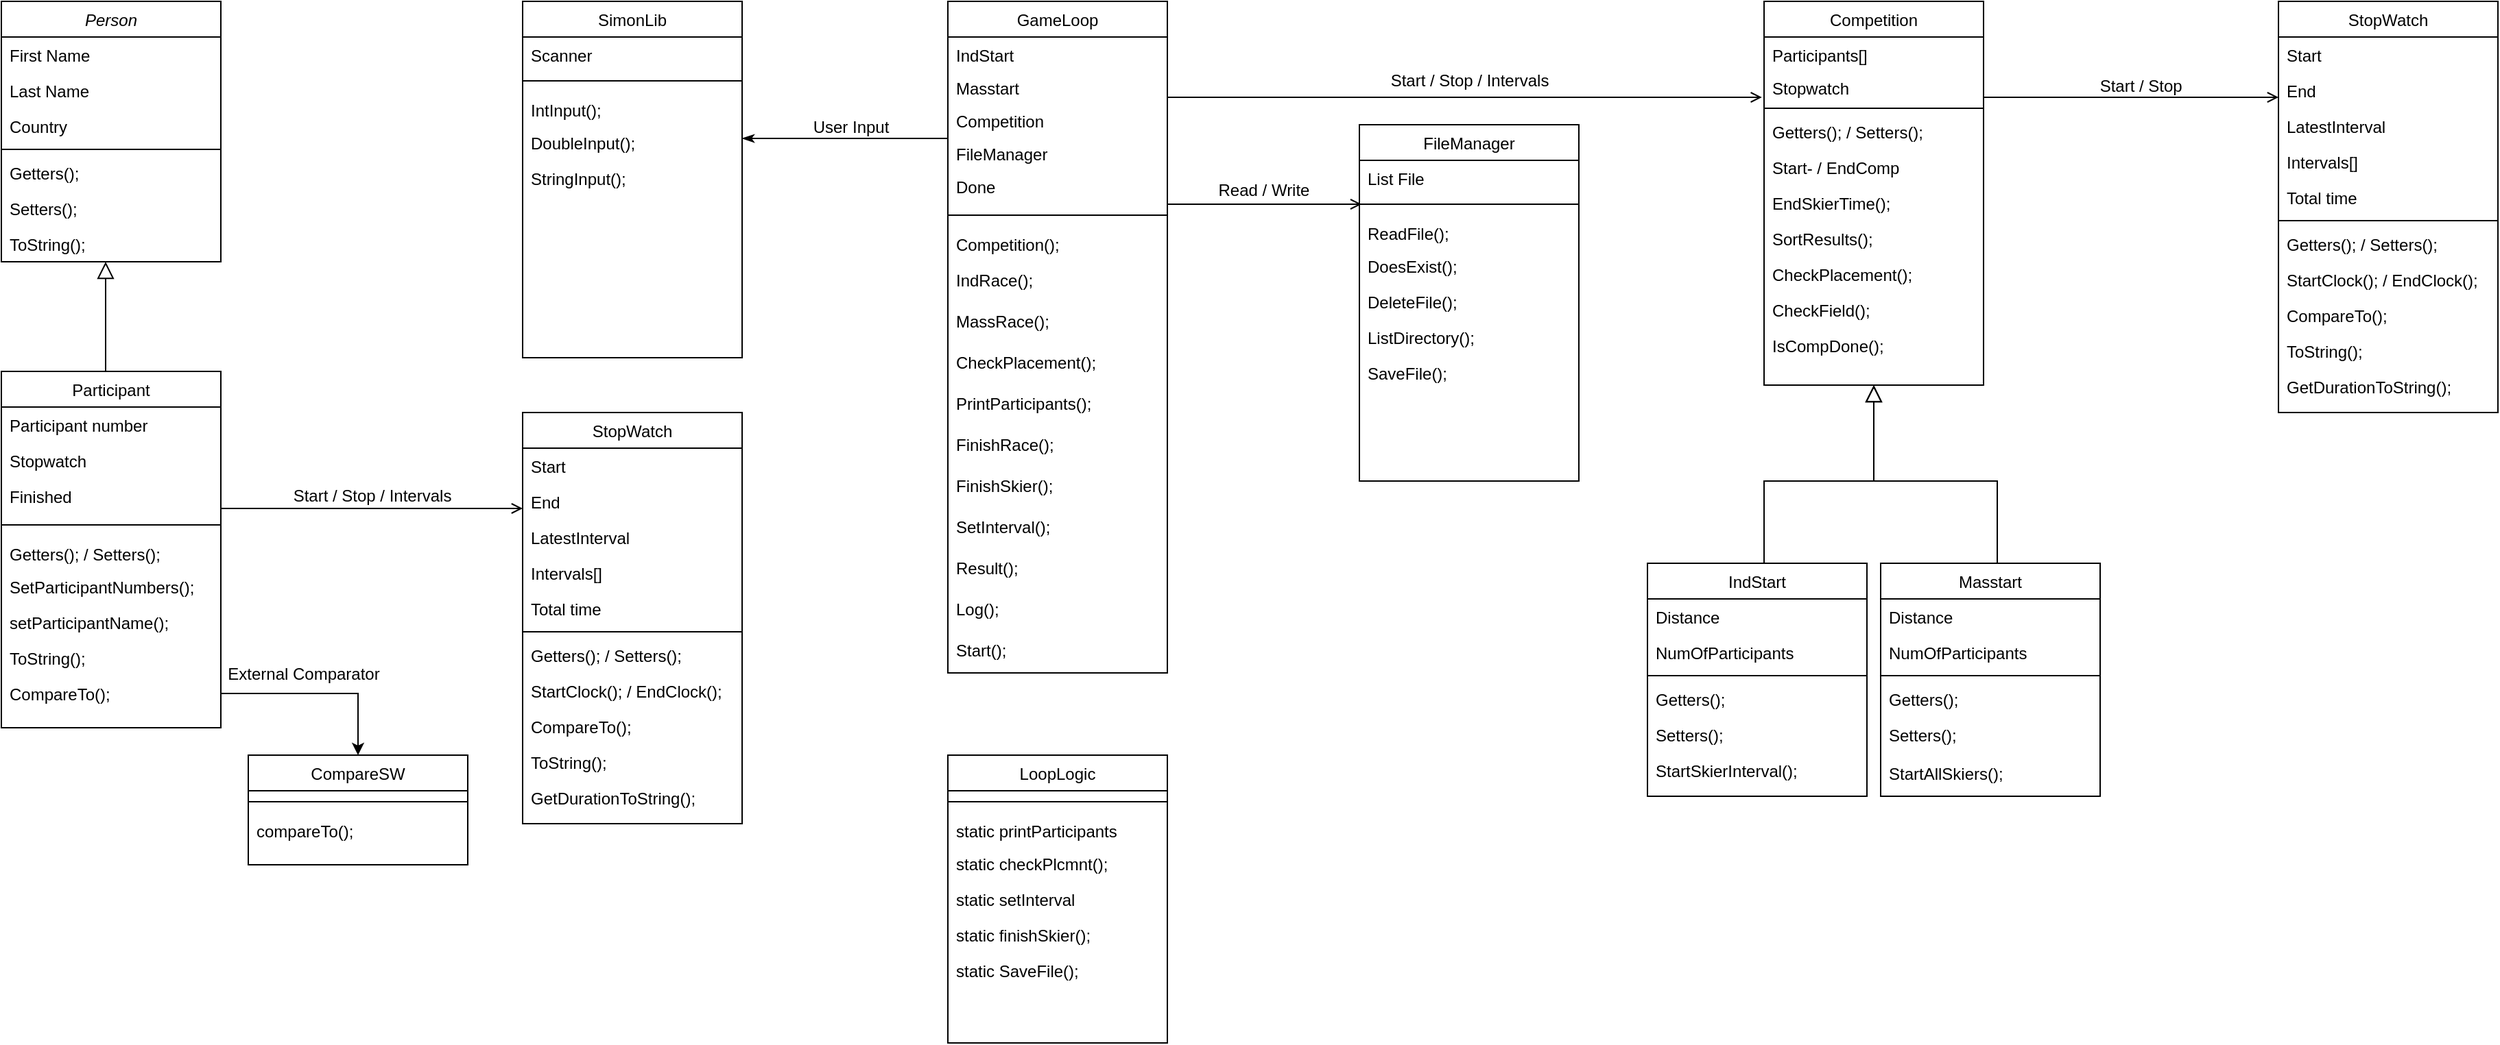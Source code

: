 <mxfile version="16.0.2" type="device"><diagram id="C5RBs43oDa-KdzZeNtuy" name="Page-1"><mxGraphModel dx="2909" dy="2664" grid="1" gridSize="10" guides="1" tooltips="1" connect="1" arrows="1" fold="1" page="1" pageScale="1" pageWidth="827" pageHeight="1169" math="0" shadow="0"><root><mxCell id="WIyWlLk6GJQsqaUBKTNV-0"/><mxCell id="WIyWlLk6GJQsqaUBKTNV-1" parent="WIyWlLk6GJQsqaUBKTNV-0"/><mxCell id="zkfFHV4jXpPFQw0GAbJ--0" value="Person" style="swimlane;fontStyle=2;align=center;verticalAlign=top;childLayout=stackLayout;horizontal=1;startSize=26;horizontalStack=0;resizeParent=1;resizeLast=0;collapsible=1;marginBottom=0;rounded=0;shadow=0;strokeWidth=1;" parent="WIyWlLk6GJQsqaUBKTNV-1" vertex="1"><mxGeometry x="-280" y="-230" width="160" height="190" as="geometry"><mxRectangle x="230" y="140" width="160" height="26" as="alternateBounds"/></mxGeometry></mxCell><mxCell id="zkfFHV4jXpPFQw0GAbJ--1" value="First Name" style="text;align=left;verticalAlign=top;spacingLeft=4;spacingRight=4;overflow=hidden;rotatable=0;points=[[0,0.5],[1,0.5]];portConstraint=eastwest;" parent="zkfFHV4jXpPFQw0GAbJ--0" vertex="1"><mxGeometry y="26" width="160" height="26" as="geometry"/></mxCell><mxCell id="zkfFHV4jXpPFQw0GAbJ--2" value="Last Name" style="text;align=left;verticalAlign=top;spacingLeft=4;spacingRight=4;overflow=hidden;rotatable=0;points=[[0,0.5],[1,0.5]];portConstraint=eastwest;rounded=0;shadow=0;html=0;" parent="zkfFHV4jXpPFQw0GAbJ--0" vertex="1"><mxGeometry y="52" width="160" height="26" as="geometry"/></mxCell><mxCell id="zkfFHV4jXpPFQw0GAbJ--3" value="Country" style="text;align=left;verticalAlign=top;spacingLeft=4;spacingRight=4;overflow=hidden;rotatable=0;points=[[0,0.5],[1,0.5]];portConstraint=eastwest;rounded=0;shadow=0;html=0;" parent="zkfFHV4jXpPFQw0GAbJ--0" vertex="1"><mxGeometry y="78" width="160" height="26" as="geometry"/></mxCell><mxCell id="zkfFHV4jXpPFQw0GAbJ--4" value="" style="line;html=1;strokeWidth=1;align=left;verticalAlign=middle;spacingTop=-1;spacingLeft=3;spacingRight=3;rotatable=0;labelPosition=right;points=[];portConstraint=eastwest;" parent="zkfFHV4jXpPFQw0GAbJ--0" vertex="1"><mxGeometry y="104" width="160" height="8" as="geometry"/></mxCell><mxCell id="zkfFHV4jXpPFQw0GAbJ--5" value="Getters();" style="text;align=left;verticalAlign=top;spacingLeft=4;spacingRight=4;overflow=hidden;rotatable=0;points=[[0,0.5],[1,0.5]];portConstraint=eastwest;" parent="zkfFHV4jXpPFQw0GAbJ--0" vertex="1"><mxGeometry y="112" width="160" height="26" as="geometry"/></mxCell><mxCell id="pT2S8sOf2uSFgNFYnlpB-48" value="Setters();" style="text;align=left;verticalAlign=top;spacingLeft=4;spacingRight=4;overflow=hidden;rotatable=0;points=[[0,0.5],[1,0.5]];portConstraint=eastwest;" parent="zkfFHV4jXpPFQw0GAbJ--0" vertex="1"><mxGeometry y="138" width="160" height="26" as="geometry"/></mxCell><mxCell id="pT2S8sOf2uSFgNFYnlpB-49" value="ToString();" style="text;align=left;verticalAlign=top;spacingLeft=4;spacingRight=4;overflow=hidden;rotatable=0;points=[[0,0.5],[1,0.5]];portConstraint=eastwest;" parent="zkfFHV4jXpPFQw0GAbJ--0" vertex="1"><mxGeometry y="164" width="160" height="26" as="geometry"/></mxCell><mxCell id="pT2S8sOf2uSFgNFYnlpB-30" style="edgeStyle=orthogonalEdgeStyle;rounded=0;orthogonalLoop=1;jettySize=auto;html=1;startSize=6;endArrow=block;endFill=0;endSize=10;" parent="WIyWlLk6GJQsqaUBKTNV-1" source="zkfFHV4jXpPFQw0GAbJ--6" edge="1"><mxGeometry relative="1" as="geometry"><mxPoint x="-204" y="-40" as="targetPoint"/><Array as="points"><mxPoint x="-204" y="20"/><mxPoint x="-204" y="20"/></Array></mxGeometry></mxCell><mxCell id="zkfFHV4jXpPFQw0GAbJ--6" value="Participant&#10;" style="swimlane;fontStyle=0;align=center;verticalAlign=top;childLayout=stackLayout;horizontal=1;startSize=26;horizontalStack=0;resizeParent=1;resizeLast=0;collapsible=1;marginBottom=0;rounded=0;shadow=0;strokeWidth=1;" parent="WIyWlLk6GJQsqaUBKTNV-1" vertex="1"><mxGeometry x="-280" y="40" width="160" height="260" as="geometry"><mxRectangle x="130" y="380" width="160" height="26" as="alternateBounds"/></mxGeometry></mxCell><mxCell id="zkfFHV4jXpPFQw0GAbJ--7" value="Participant number" style="text;align=left;verticalAlign=top;spacingLeft=4;spacingRight=4;overflow=hidden;rotatable=0;points=[[0,0.5],[1,0.5]];portConstraint=eastwest;" parent="zkfFHV4jXpPFQw0GAbJ--6" vertex="1"><mxGeometry y="26" width="160" height="26" as="geometry"/></mxCell><mxCell id="zkfFHV4jXpPFQw0GAbJ--8" value="Stopwatch" style="text;align=left;verticalAlign=top;spacingLeft=4;spacingRight=4;overflow=hidden;rotatable=0;points=[[0,0.5],[1,0.5]];portConstraint=eastwest;rounded=0;shadow=0;html=0;" parent="zkfFHV4jXpPFQw0GAbJ--6" vertex="1"><mxGeometry y="52" width="160" height="26" as="geometry"/></mxCell><mxCell id="pT2S8sOf2uSFgNFYnlpB-53" value="Finished" style="text;align=left;verticalAlign=top;spacingLeft=4;spacingRight=4;overflow=hidden;rotatable=0;points=[[0,0.5],[1,0.5]];portConstraint=eastwest;rounded=0;shadow=0;html=0;" parent="zkfFHV4jXpPFQw0GAbJ--6" vertex="1"><mxGeometry y="78" width="160" height="26" as="geometry"/></mxCell><mxCell id="zkfFHV4jXpPFQw0GAbJ--9" value="" style="line;html=1;strokeWidth=1;align=left;verticalAlign=middle;spacingTop=-1;spacingLeft=3;spacingRight=3;rotatable=0;labelPosition=right;points=[];portConstraint=eastwest;" parent="zkfFHV4jXpPFQw0GAbJ--6" vertex="1"><mxGeometry y="104" width="160" height="16" as="geometry"/></mxCell><mxCell id="zkfFHV4jXpPFQw0GAbJ--10" value="Getters(); / Setters();" style="text;align=left;verticalAlign=top;spacingLeft=4;spacingRight=4;overflow=hidden;rotatable=0;points=[[0,0.5],[1,0.5]];portConstraint=eastwest;fontStyle=0" parent="zkfFHV4jXpPFQw0GAbJ--6" vertex="1"><mxGeometry y="120" width="160" height="24" as="geometry"/></mxCell><mxCell id="pT2S8sOf2uSFgNFYnlpB-54" value="SetParticipantNumbers();" style="text;align=left;verticalAlign=top;spacingLeft=4;spacingRight=4;overflow=hidden;rotatable=0;points=[[0,0.5],[1,0.5]];portConstraint=eastwest;" parent="zkfFHV4jXpPFQw0GAbJ--6" vertex="1"><mxGeometry y="144" width="160" height="26" as="geometry"/></mxCell><mxCell id="pT2S8sOf2uSFgNFYnlpB-55" value="setParticipantName();" style="text;align=left;verticalAlign=top;spacingLeft=4;spacingRight=4;overflow=hidden;rotatable=0;points=[[0,0.5],[1,0.5]];portConstraint=eastwest;" parent="zkfFHV4jXpPFQw0GAbJ--6" vertex="1"><mxGeometry y="170" width="160" height="26" as="geometry"/></mxCell><mxCell id="pT2S8sOf2uSFgNFYnlpB-56" value="ToString();" style="text;align=left;verticalAlign=top;spacingLeft=4;spacingRight=4;overflow=hidden;rotatable=0;points=[[0,0.5],[1,0.5]];portConstraint=eastwest;" parent="zkfFHV4jXpPFQw0GAbJ--6" vertex="1"><mxGeometry y="196" width="160" height="26" as="geometry"/></mxCell><mxCell id="pT2S8sOf2uSFgNFYnlpB-58" value="CompareTo();" style="text;align=left;verticalAlign=top;spacingLeft=4;spacingRight=4;overflow=hidden;rotatable=0;points=[[0,0.5],[1,0.5]];portConstraint=eastwest;" parent="zkfFHV4jXpPFQw0GAbJ--6" vertex="1"><mxGeometry y="222" width="160" height="26" as="geometry"/></mxCell><mxCell id="zkfFHV4jXpPFQw0GAbJ--13" value="Competition" style="swimlane;fontStyle=0;align=center;verticalAlign=top;childLayout=stackLayout;horizontal=1;startSize=26;horizontalStack=0;resizeParent=1;resizeLast=0;collapsible=1;marginBottom=0;rounded=0;shadow=0;strokeWidth=1;" parent="WIyWlLk6GJQsqaUBKTNV-1" vertex="1"><mxGeometry x="1005" y="-230" width="160" height="280" as="geometry"><mxRectangle x="320" y="560" width="170" height="26" as="alternateBounds"/></mxGeometry></mxCell><mxCell id="zkfFHV4jXpPFQw0GAbJ--14" value="Participants[]&#10;" style="text;align=left;verticalAlign=top;spacingLeft=4;spacingRight=4;overflow=hidden;rotatable=0;points=[[0,0.5],[1,0.5]];portConstraint=eastwest;" parent="zkfFHV4jXpPFQw0GAbJ--13" vertex="1"><mxGeometry y="26" width="160" height="24" as="geometry"/></mxCell><mxCell id="pT2S8sOf2uSFgNFYnlpB-76" value="Stopwatch" style="text;align=left;verticalAlign=top;spacingLeft=4;spacingRight=4;overflow=hidden;rotatable=0;points=[[0,0.5],[1,0.5]];portConstraint=eastwest;" parent="zkfFHV4jXpPFQw0GAbJ--13" vertex="1"><mxGeometry y="50" width="160" height="24" as="geometry"/></mxCell><mxCell id="zkfFHV4jXpPFQw0GAbJ--15" value="" style="line;html=1;strokeWidth=1;align=left;verticalAlign=middle;spacingTop=-1;spacingLeft=3;spacingRight=3;rotatable=0;labelPosition=right;points=[];portConstraint=eastwest;" parent="zkfFHV4jXpPFQw0GAbJ--13" vertex="1"><mxGeometry y="74" width="160" height="8" as="geometry"/></mxCell><mxCell id="pT2S8sOf2uSFgNFYnlpB-77" value="Getters(); / Setters();" style="text;align=left;verticalAlign=top;spacingLeft=4;spacingRight=4;overflow=hidden;rotatable=0;points=[[0,0.5],[1,0.5]];portConstraint=eastwest;fontStyle=0" parent="zkfFHV4jXpPFQw0GAbJ--13" vertex="1"><mxGeometry y="82" width="160" height="26" as="geometry"/></mxCell><mxCell id="pT2S8sOf2uSFgNFYnlpB-78" value="Start- / EndComp" style="text;align=left;verticalAlign=top;spacingLeft=4;spacingRight=4;overflow=hidden;rotatable=0;points=[[0,0.5],[1,0.5]];portConstraint=eastwest;fontStyle=0" parent="zkfFHV4jXpPFQw0GAbJ--13" vertex="1"><mxGeometry y="108" width="160" height="26" as="geometry"/></mxCell><mxCell id="pT2S8sOf2uSFgNFYnlpB-81" value="EndSkierTime();" style="text;align=left;verticalAlign=top;spacingLeft=4;spacingRight=4;overflow=hidden;rotatable=0;points=[[0,0.5],[1,0.5]];portConstraint=eastwest;fontStyle=0" parent="zkfFHV4jXpPFQw0GAbJ--13" vertex="1"><mxGeometry y="134" width="160" height="26" as="geometry"/></mxCell><mxCell id="pT2S8sOf2uSFgNFYnlpB-94" value="SortResults();" style="text;align=left;verticalAlign=top;spacingLeft=4;spacingRight=4;overflow=hidden;rotatable=0;points=[[0,0.5],[1,0.5]];portConstraint=eastwest;fontStyle=0" parent="zkfFHV4jXpPFQw0GAbJ--13" vertex="1"><mxGeometry y="160" width="160" height="26" as="geometry"/></mxCell><mxCell id="pT2S8sOf2uSFgNFYnlpB-95" value="CheckPlacement();" style="text;align=left;verticalAlign=top;spacingLeft=4;spacingRight=4;overflow=hidden;rotatable=0;points=[[0,0.5],[1,0.5]];portConstraint=eastwest;fontStyle=0" parent="zkfFHV4jXpPFQw0GAbJ--13" vertex="1"><mxGeometry y="186" width="160" height="26" as="geometry"/></mxCell><mxCell id="pT2S8sOf2uSFgNFYnlpB-96" value="CheckField();" style="text;align=left;verticalAlign=top;spacingLeft=4;spacingRight=4;overflow=hidden;rotatable=0;points=[[0,0.5],[1,0.5]];portConstraint=eastwest;fontStyle=0" parent="zkfFHV4jXpPFQw0GAbJ--13" vertex="1"><mxGeometry y="212" width="160" height="26" as="geometry"/></mxCell><mxCell id="pT2S8sOf2uSFgNFYnlpB-97" value="IsCompDone();" style="text;align=left;verticalAlign=top;spacingLeft=4;spacingRight=4;overflow=hidden;rotatable=0;points=[[0,0.5],[1,0.5]];portConstraint=eastwest;fontStyle=0" parent="zkfFHV4jXpPFQw0GAbJ--13" vertex="1"><mxGeometry y="238" width="160" height="26" as="geometry"/></mxCell><mxCell id="zkfFHV4jXpPFQw0GAbJ--26" value="" style="endArrow=open;shadow=0;strokeWidth=1;rounded=0;endFill=1;edgeStyle=elbowEdgeStyle;elbow=vertical;" parent="WIyWlLk6GJQsqaUBKTNV-1" target="pT2S8sOf2uSFgNFYnlpB-84" edge="1"><mxGeometry x="0.5" y="41" relative="1" as="geometry"><mxPoint x="-120" y="140" as="sourcePoint"/><mxPoint x="100" y="105" as="targetPoint"/><mxPoint x="-40" y="32" as="offset"/><Array as="points"><mxPoint x="-20" y="140"/><mxPoint x="-10" y="105"/><mxPoint x="-70" y="-50"/></Array></mxGeometry></mxCell><mxCell id="zkfFHV4jXpPFQw0GAbJ--29" value="Start / Stop / Intervals" style="text;html=1;resizable=0;points=[];;align=center;verticalAlign=middle;labelBackgroundColor=none;rounded=0;shadow=0;strokeWidth=1;fontSize=12;" parent="zkfFHV4jXpPFQw0GAbJ--26" vertex="1" connectable="0"><mxGeometry x="0.5" y="49" relative="1" as="geometry"><mxPoint x="-55.2" y="40" as="offset"/></mxGeometry></mxCell><mxCell id="pT2S8sOf2uSFgNFYnlpB-13" style="edgeStyle=orthogonalEdgeStyle;rounded=0;orthogonalLoop=1;jettySize=auto;html=1;entryX=0.5;entryY=1;entryDx=0;entryDy=0;endArrow=block;endFill=0;startSize=6;endSize=10;" parent="WIyWlLk6GJQsqaUBKTNV-1" source="pT2S8sOf2uSFgNFYnlpB-7" target="zkfFHV4jXpPFQw0GAbJ--13" edge="1"><mxGeometry relative="1" as="geometry"><mxPoint x="1605" y="-580" as="targetPoint"/><Array as="points"><mxPoint x="1005" y="120"/><mxPoint x="1085" y="120"/></Array></mxGeometry></mxCell><mxCell id="pT2S8sOf2uSFgNFYnlpB-7" value="IndStart" style="swimlane;fontStyle=0;align=center;verticalAlign=top;childLayout=stackLayout;horizontal=1;startSize=26;horizontalStack=0;resizeParent=1;resizeLast=0;collapsible=1;marginBottom=0;rounded=0;shadow=0;strokeWidth=1;" parent="WIyWlLk6GJQsqaUBKTNV-1" vertex="1"><mxGeometry x="920" y="180" width="160" height="170" as="geometry"><mxRectangle x="130" y="380" width="160" height="26" as="alternateBounds"/></mxGeometry></mxCell><mxCell id="pT2S8sOf2uSFgNFYnlpB-8" value="Distance" style="text;align=left;verticalAlign=top;spacingLeft=4;spacingRight=4;overflow=hidden;rotatable=0;points=[[0,0.5],[1,0.5]];portConstraint=eastwest;" parent="pT2S8sOf2uSFgNFYnlpB-7" vertex="1"><mxGeometry y="26" width="160" height="26" as="geometry"/></mxCell><mxCell id="pT2S8sOf2uSFgNFYnlpB-9" value="NumOfParticipants" style="text;align=left;verticalAlign=top;spacingLeft=4;spacingRight=4;overflow=hidden;rotatable=0;points=[[0,0.5],[1,0.5]];portConstraint=eastwest;rounded=0;shadow=0;html=0;" parent="pT2S8sOf2uSFgNFYnlpB-7" vertex="1"><mxGeometry y="52" width="160" height="26" as="geometry"/></mxCell><mxCell id="pT2S8sOf2uSFgNFYnlpB-10" value="" style="line;html=1;strokeWidth=1;align=left;verticalAlign=middle;spacingTop=-1;spacingLeft=3;spacingRight=3;rotatable=0;labelPosition=right;points=[];portConstraint=eastwest;" parent="pT2S8sOf2uSFgNFYnlpB-7" vertex="1"><mxGeometry y="78" width="160" height="8" as="geometry"/></mxCell><mxCell id="pT2S8sOf2uSFgNFYnlpB-11" value="Getters();" style="text;align=left;verticalAlign=top;spacingLeft=4;spacingRight=4;overflow=hidden;rotatable=0;points=[[0,0.5],[1,0.5]];portConstraint=eastwest;fontStyle=0" parent="pT2S8sOf2uSFgNFYnlpB-7" vertex="1"><mxGeometry y="86" width="160" height="26" as="geometry"/></mxCell><mxCell id="pT2S8sOf2uSFgNFYnlpB-12" value="Setters();" style="text;align=left;verticalAlign=top;spacingLeft=4;spacingRight=4;overflow=hidden;rotatable=0;points=[[0,0.5],[1,0.5]];portConstraint=eastwest;" parent="pT2S8sOf2uSFgNFYnlpB-7" vertex="1"><mxGeometry y="112" width="160" height="26" as="geometry"/></mxCell><mxCell id="pT2S8sOf2uSFgNFYnlpB-27" value="StartSkierInterval();" style="text;align=left;verticalAlign=top;spacingLeft=4;spacingRight=4;overflow=hidden;rotatable=0;points=[[0,0.5],[1,0.5]];portConstraint=eastwest;" parent="pT2S8sOf2uSFgNFYnlpB-7" vertex="1"><mxGeometry y="138" width="160" height="26" as="geometry"/></mxCell><mxCell id="pT2S8sOf2uSFgNFYnlpB-29" style="edgeStyle=orthogonalEdgeStyle;rounded=0;orthogonalLoop=1;jettySize=auto;html=1;startSize=6;endArrow=block;endFill=0;endSize=10;" parent="WIyWlLk6GJQsqaUBKTNV-1" source="pT2S8sOf2uSFgNFYnlpB-15" edge="1"><mxGeometry relative="1" as="geometry"><mxPoint x="1085" y="50" as="targetPoint"/><Array as="points"><mxPoint x="1175" y="120"/><mxPoint x="1085" y="120"/></Array></mxGeometry></mxCell><mxCell id="pT2S8sOf2uSFgNFYnlpB-15" value="Masstart" style="swimlane;fontStyle=0;align=center;verticalAlign=top;childLayout=stackLayout;horizontal=1;startSize=26;horizontalStack=0;resizeParent=1;resizeLast=0;collapsible=1;marginBottom=0;rounded=0;shadow=0;strokeWidth=1;" parent="WIyWlLk6GJQsqaUBKTNV-1" vertex="1"><mxGeometry x="1090" y="180" width="160" height="170" as="geometry"><mxRectangle x="130" y="380" width="160" height="26" as="alternateBounds"/></mxGeometry></mxCell><mxCell id="pT2S8sOf2uSFgNFYnlpB-16" value="Distance" style="text;align=left;verticalAlign=top;spacingLeft=4;spacingRight=4;overflow=hidden;rotatable=0;points=[[0,0.5],[1,0.5]];portConstraint=eastwest;" parent="pT2S8sOf2uSFgNFYnlpB-15" vertex="1"><mxGeometry y="26" width="160" height="26" as="geometry"/></mxCell><mxCell id="pT2S8sOf2uSFgNFYnlpB-17" value="NumOfParticipants" style="text;align=left;verticalAlign=top;spacingLeft=4;spacingRight=4;overflow=hidden;rotatable=0;points=[[0,0.5],[1,0.5]];portConstraint=eastwest;rounded=0;shadow=0;html=0;" parent="pT2S8sOf2uSFgNFYnlpB-15" vertex="1"><mxGeometry y="52" width="160" height="26" as="geometry"/></mxCell><mxCell id="pT2S8sOf2uSFgNFYnlpB-18" value="" style="line;html=1;strokeWidth=1;align=left;verticalAlign=middle;spacingTop=-1;spacingLeft=3;spacingRight=3;rotatable=0;labelPosition=right;points=[];portConstraint=eastwest;" parent="pT2S8sOf2uSFgNFYnlpB-15" vertex="1"><mxGeometry y="78" width="160" height="8" as="geometry"/></mxCell><mxCell id="pT2S8sOf2uSFgNFYnlpB-19" value="Getters();" style="text;align=left;verticalAlign=top;spacingLeft=4;spacingRight=4;overflow=hidden;rotatable=0;points=[[0,0.5],[1,0.5]];portConstraint=eastwest;fontStyle=0" parent="pT2S8sOf2uSFgNFYnlpB-15" vertex="1"><mxGeometry y="86" width="160" height="26" as="geometry"/></mxCell><mxCell id="pT2S8sOf2uSFgNFYnlpB-20" value="Setters();" style="text;align=left;verticalAlign=top;spacingLeft=4;spacingRight=4;overflow=hidden;rotatable=0;points=[[0,0.5],[1,0.5]];portConstraint=eastwest;" parent="pT2S8sOf2uSFgNFYnlpB-15" vertex="1"><mxGeometry y="112" width="160" height="28" as="geometry"/></mxCell><mxCell id="pT2S8sOf2uSFgNFYnlpB-26" value="StartAllSkiers();" style="text;align=left;verticalAlign=top;spacingLeft=4;spacingRight=4;overflow=hidden;rotatable=0;points=[[0,0.5],[1,0.5]];portConstraint=eastwest;" parent="pT2S8sOf2uSFgNFYnlpB-15" vertex="1"><mxGeometry y="140" width="160" height="26" as="geometry"/></mxCell><mxCell id="pT2S8sOf2uSFgNFYnlpB-44" value="" style="endArrow=open;shadow=0;strokeWidth=1;rounded=0;endFill=1;edgeStyle=elbowEdgeStyle;elbow=vertical;" parent="WIyWlLk6GJQsqaUBKTNV-1" source="pT2S8sOf2uSFgNFYnlpB-76" edge="1"><mxGeometry x="0.5" y="41" relative="1" as="geometry"><mxPoint x="1170" y="-160" as="sourcePoint"/><mxPoint x="1380" y="-160" as="targetPoint"/><mxPoint x="-40" y="32" as="offset"/><Array as="points"><mxPoint x="1245" y="-160"/></Array></mxGeometry></mxCell><mxCell id="pT2S8sOf2uSFgNFYnlpB-45" value="Start / Stop&amp;nbsp;" style="text;html=1;resizable=0;points=[];;align=center;verticalAlign=middle;labelBackgroundColor=none;rounded=0;shadow=0;strokeWidth=1;fontSize=12;" parent="pT2S8sOf2uSFgNFYnlpB-44" vertex="1" connectable="0"><mxGeometry x="0.5" y="49" relative="1" as="geometry"><mxPoint x="-46.14" y="41" as="offset"/></mxGeometry></mxCell><mxCell id="pT2S8sOf2uSFgNFYnlpB-63" value="StopWatch" style="swimlane;fontStyle=0;align=center;verticalAlign=top;childLayout=stackLayout;horizontal=1;startSize=26;horizontalStack=0;resizeParent=1;resizeLast=0;collapsible=1;marginBottom=0;rounded=0;shadow=0;strokeWidth=1;" parent="WIyWlLk6GJQsqaUBKTNV-1" vertex="1"><mxGeometry x="1380" y="-230" width="160" height="300" as="geometry"><mxRectangle x="550" y="140" width="160" height="26" as="alternateBounds"/></mxGeometry></mxCell><mxCell id="pT2S8sOf2uSFgNFYnlpB-64" value="Start" style="text;align=left;verticalAlign=top;spacingLeft=4;spacingRight=4;overflow=hidden;rotatable=0;points=[[0,0.5],[1,0.5]];portConstraint=eastwest;" parent="pT2S8sOf2uSFgNFYnlpB-63" vertex="1"><mxGeometry y="26" width="160" height="26" as="geometry"/></mxCell><mxCell id="pT2S8sOf2uSFgNFYnlpB-65" value="End" style="text;align=left;verticalAlign=top;spacingLeft=4;spacingRight=4;overflow=hidden;rotatable=0;points=[[0,0.5],[1,0.5]];portConstraint=eastwest;rounded=0;shadow=0;html=0;" parent="pT2S8sOf2uSFgNFYnlpB-63" vertex="1"><mxGeometry y="52" width="160" height="26" as="geometry"/></mxCell><mxCell id="pT2S8sOf2uSFgNFYnlpB-66" value="LatestInterval" style="text;align=left;verticalAlign=top;spacingLeft=4;spacingRight=4;overflow=hidden;rotatable=0;points=[[0,0.5],[1,0.5]];portConstraint=eastwest;rounded=0;shadow=0;html=0;" parent="pT2S8sOf2uSFgNFYnlpB-63" vertex="1"><mxGeometry y="78" width="160" height="26" as="geometry"/></mxCell><mxCell id="pT2S8sOf2uSFgNFYnlpB-67" value="Intervals[]" style="text;align=left;verticalAlign=top;spacingLeft=4;spacingRight=4;overflow=hidden;rotatable=0;points=[[0,0.5],[1,0.5]];portConstraint=eastwest;rounded=0;shadow=0;html=0;" parent="pT2S8sOf2uSFgNFYnlpB-63" vertex="1"><mxGeometry y="104" width="160" height="26" as="geometry"/></mxCell><mxCell id="pT2S8sOf2uSFgNFYnlpB-68" value="Total time" style="text;align=left;verticalAlign=top;spacingLeft=4;spacingRight=4;overflow=hidden;rotatable=0;points=[[0,0.5],[1,0.5]];portConstraint=eastwest;rounded=0;shadow=0;html=0;" parent="pT2S8sOf2uSFgNFYnlpB-63" vertex="1"><mxGeometry y="130" width="160" height="26" as="geometry"/></mxCell><mxCell id="pT2S8sOf2uSFgNFYnlpB-69" value="" style="line;html=1;strokeWidth=1;align=left;verticalAlign=middle;spacingTop=-1;spacingLeft=3;spacingRight=3;rotatable=0;labelPosition=right;points=[];portConstraint=eastwest;" parent="pT2S8sOf2uSFgNFYnlpB-63" vertex="1"><mxGeometry y="156" width="160" height="8" as="geometry"/></mxCell><mxCell id="pT2S8sOf2uSFgNFYnlpB-70" value="Getters(); / Setters();" style="text;align=left;verticalAlign=top;spacingLeft=4;spacingRight=4;overflow=hidden;rotatable=0;points=[[0,0.5],[1,0.5]];portConstraint=eastwest;" parent="pT2S8sOf2uSFgNFYnlpB-63" vertex="1"><mxGeometry y="164" width="160" height="26" as="geometry"/></mxCell><mxCell id="pT2S8sOf2uSFgNFYnlpB-72" value="StartClock(); / EndClock();" style="text;align=left;verticalAlign=top;spacingLeft=4;spacingRight=4;overflow=hidden;rotatable=0;points=[[0,0.5],[1,0.5]];portConstraint=eastwest;" parent="pT2S8sOf2uSFgNFYnlpB-63" vertex="1"><mxGeometry y="190" width="160" height="26" as="geometry"/></mxCell><mxCell id="pT2S8sOf2uSFgNFYnlpB-73" value="CompareTo();" style="text;align=left;verticalAlign=top;spacingLeft=4;spacingRight=4;overflow=hidden;rotatable=0;points=[[0,0.5],[1,0.5]];portConstraint=eastwest;" parent="pT2S8sOf2uSFgNFYnlpB-63" vertex="1"><mxGeometry y="216" width="160" height="26" as="geometry"/></mxCell><mxCell id="pT2S8sOf2uSFgNFYnlpB-74" value="ToString();" style="text;align=left;verticalAlign=top;spacingLeft=4;spacingRight=4;overflow=hidden;rotatable=0;points=[[0,0.5],[1,0.5]];portConstraint=eastwest;" parent="pT2S8sOf2uSFgNFYnlpB-63" vertex="1"><mxGeometry y="242" width="160" height="26" as="geometry"/></mxCell><mxCell id="pT2S8sOf2uSFgNFYnlpB-75" value="GetDurationToString();" style="text;align=left;verticalAlign=top;spacingLeft=4;spacingRight=4;overflow=hidden;rotatable=0;points=[[0,0.5],[1,0.5]];portConstraint=eastwest;" parent="pT2S8sOf2uSFgNFYnlpB-63" vertex="1"><mxGeometry y="268" width="160" height="26" as="geometry"/></mxCell><mxCell id="pT2S8sOf2uSFgNFYnlpB-82" value="StopWatch" style="swimlane;fontStyle=0;align=center;verticalAlign=top;childLayout=stackLayout;horizontal=1;startSize=26;horizontalStack=0;resizeParent=1;resizeLast=0;collapsible=1;marginBottom=0;rounded=0;shadow=0;strokeWidth=1;" parent="WIyWlLk6GJQsqaUBKTNV-1" vertex="1"><mxGeometry x="100" y="70" width="160" height="300" as="geometry"><mxRectangle x="550" y="140" width="160" height="26" as="alternateBounds"/></mxGeometry></mxCell><mxCell id="pT2S8sOf2uSFgNFYnlpB-83" value="Start" style="text;align=left;verticalAlign=top;spacingLeft=4;spacingRight=4;overflow=hidden;rotatable=0;points=[[0,0.5],[1,0.5]];portConstraint=eastwest;" parent="pT2S8sOf2uSFgNFYnlpB-82" vertex="1"><mxGeometry y="26" width="160" height="26" as="geometry"/></mxCell><mxCell id="pT2S8sOf2uSFgNFYnlpB-84" value="End" style="text;align=left;verticalAlign=top;spacingLeft=4;spacingRight=4;overflow=hidden;rotatable=0;points=[[0,0.5],[1,0.5]];portConstraint=eastwest;rounded=0;shadow=0;html=0;" parent="pT2S8sOf2uSFgNFYnlpB-82" vertex="1"><mxGeometry y="52" width="160" height="26" as="geometry"/></mxCell><mxCell id="pT2S8sOf2uSFgNFYnlpB-85" value="LatestInterval" style="text;align=left;verticalAlign=top;spacingLeft=4;spacingRight=4;overflow=hidden;rotatable=0;points=[[0,0.5],[1,0.5]];portConstraint=eastwest;rounded=0;shadow=0;html=0;" parent="pT2S8sOf2uSFgNFYnlpB-82" vertex="1"><mxGeometry y="78" width="160" height="26" as="geometry"/></mxCell><mxCell id="pT2S8sOf2uSFgNFYnlpB-86" value="Intervals[]" style="text;align=left;verticalAlign=top;spacingLeft=4;spacingRight=4;overflow=hidden;rotatable=0;points=[[0,0.5],[1,0.5]];portConstraint=eastwest;rounded=0;shadow=0;html=0;" parent="pT2S8sOf2uSFgNFYnlpB-82" vertex="1"><mxGeometry y="104" width="160" height="26" as="geometry"/></mxCell><mxCell id="pT2S8sOf2uSFgNFYnlpB-87" value="Total time" style="text;align=left;verticalAlign=top;spacingLeft=4;spacingRight=4;overflow=hidden;rotatable=0;points=[[0,0.5],[1,0.5]];portConstraint=eastwest;rounded=0;shadow=0;html=0;" parent="pT2S8sOf2uSFgNFYnlpB-82" vertex="1"><mxGeometry y="130" width="160" height="26" as="geometry"/></mxCell><mxCell id="pT2S8sOf2uSFgNFYnlpB-88" value="" style="line;html=1;strokeWidth=1;align=left;verticalAlign=middle;spacingTop=-1;spacingLeft=3;spacingRight=3;rotatable=0;labelPosition=right;points=[];portConstraint=eastwest;" parent="pT2S8sOf2uSFgNFYnlpB-82" vertex="1"><mxGeometry y="156" width="160" height="8" as="geometry"/></mxCell><mxCell id="pT2S8sOf2uSFgNFYnlpB-89" value="Getters(); / Setters();" style="text;align=left;verticalAlign=top;spacingLeft=4;spacingRight=4;overflow=hidden;rotatable=0;points=[[0,0.5],[1,0.5]];portConstraint=eastwest;" parent="pT2S8sOf2uSFgNFYnlpB-82" vertex="1"><mxGeometry y="164" width="160" height="26" as="geometry"/></mxCell><mxCell id="pT2S8sOf2uSFgNFYnlpB-90" value="StartClock(); / EndClock();" style="text;align=left;verticalAlign=top;spacingLeft=4;spacingRight=4;overflow=hidden;rotatable=0;points=[[0,0.5],[1,0.5]];portConstraint=eastwest;" parent="pT2S8sOf2uSFgNFYnlpB-82" vertex="1"><mxGeometry y="190" width="160" height="26" as="geometry"/></mxCell><mxCell id="pT2S8sOf2uSFgNFYnlpB-91" value="CompareTo();" style="text;align=left;verticalAlign=top;spacingLeft=4;spacingRight=4;overflow=hidden;rotatable=0;points=[[0,0.5],[1,0.5]];portConstraint=eastwest;" parent="pT2S8sOf2uSFgNFYnlpB-82" vertex="1"><mxGeometry y="216" width="160" height="26" as="geometry"/></mxCell><mxCell id="pT2S8sOf2uSFgNFYnlpB-92" value="ToString();" style="text;align=left;verticalAlign=top;spacingLeft=4;spacingRight=4;overflow=hidden;rotatable=0;points=[[0,0.5],[1,0.5]];portConstraint=eastwest;" parent="pT2S8sOf2uSFgNFYnlpB-82" vertex="1"><mxGeometry y="242" width="160" height="26" as="geometry"/></mxCell><mxCell id="pT2S8sOf2uSFgNFYnlpB-93" value="GetDurationToString();" style="text;align=left;verticalAlign=top;spacingLeft=4;spacingRight=4;overflow=hidden;rotatable=0;points=[[0,0.5],[1,0.5]];portConstraint=eastwest;" parent="pT2S8sOf2uSFgNFYnlpB-82" vertex="1"><mxGeometry y="268" width="160" height="26" as="geometry"/></mxCell><mxCell id="pT2S8sOf2uSFgNFYnlpB-98" value="FileManager" style="swimlane;fontStyle=0;align=center;verticalAlign=top;childLayout=stackLayout;horizontal=1;startSize=26;horizontalStack=0;resizeParent=1;resizeLast=0;collapsible=1;marginBottom=0;rounded=0;shadow=0;strokeWidth=1;" parent="WIyWlLk6GJQsqaUBKTNV-1" vertex="1"><mxGeometry x="710" y="-140" width="160" height="260" as="geometry"><mxRectangle x="130" y="380" width="160" height="26" as="alternateBounds"/></mxGeometry></mxCell><mxCell id="pT2S8sOf2uSFgNFYnlpB-103" value="List File" style="text;align=left;verticalAlign=top;spacingLeft=4;spacingRight=4;overflow=hidden;rotatable=0;points=[[0,0.5],[1,0.5]];portConstraint=eastwest;fontStyle=0" parent="pT2S8sOf2uSFgNFYnlpB-98" vertex="1"><mxGeometry y="26" width="160" height="24" as="geometry"/></mxCell><mxCell id="pT2S8sOf2uSFgNFYnlpB-140" value="" style="endArrow=open;shadow=0;strokeWidth=1;rounded=0;endFill=1;edgeStyle=elbowEdgeStyle;elbow=vertical;entryX=0.01;entryY=0.479;entryDx=0;entryDy=0;entryPerimeter=0;" parent="pT2S8sOf2uSFgNFYnlpB-98" target="pT2S8sOf2uSFgNFYnlpB-102" edge="1"><mxGeometry x="0.5" y="41" relative="1" as="geometry"><mxPoint x="-140" y="48" as="sourcePoint"/><mxPoint x="-30" y="59" as="targetPoint"/><mxPoint x="-40" y="32" as="offset"/><Array as="points"><mxPoint x="15" y="58"/><mxPoint x="-45" y="-107"/></Array></mxGeometry></mxCell><mxCell id="pT2S8sOf2uSFgNFYnlpB-141" value="Read / Write" style="text;html=1;resizable=0;points=[];;align=center;verticalAlign=middle;labelBackgroundColor=none;rounded=0;shadow=0;strokeWidth=1;fontSize=12;" parent="pT2S8sOf2uSFgNFYnlpB-140" vertex="1" connectable="0"><mxGeometry x="0.5" y="49" relative="1" as="geometry"><mxPoint x="-34.17" y="39" as="offset"/></mxGeometry></mxCell><mxCell id="pT2S8sOf2uSFgNFYnlpB-102" value="" style="line;html=1;strokeWidth=1;align=left;verticalAlign=middle;spacingTop=-1;spacingLeft=3;spacingRight=3;rotatable=0;labelPosition=right;points=[];portConstraint=eastwest;" parent="pT2S8sOf2uSFgNFYnlpB-98" vertex="1"><mxGeometry y="50" width="160" height="16" as="geometry"/></mxCell><mxCell id="pT2S8sOf2uSFgNFYnlpB-108" value="ReadFile();" style="text;align=left;verticalAlign=top;spacingLeft=4;spacingRight=4;overflow=hidden;rotatable=0;points=[[0,0.5],[1,0.5]];portConstraint=eastwest;fontStyle=0" parent="pT2S8sOf2uSFgNFYnlpB-98" vertex="1"><mxGeometry y="66" width="160" height="24" as="geometry"/></mxCell><mxCell id="pT2S8sOf2uSFgNFYnlpB-104" value="DoesExist();" style="text;align=left;verticalAlign=top;spacingLeft=4;spacingRight=4;overflow=hidden;rotatable=0;points=[[0,0.5],[1,0.5]];portConstraint=eastwest;" parent="pT2S8sOf2uSFgNFYnlpB-98" vertex="1"><mxGeometry y="90" width="160" height="26" as="geometry"/></mxCell><mxCell id="pT2S8sOf2uSFgNFYnlpB-105" value="DeleteFile();" style="text;align=left;verticalAlign=top;spacingLeft=4;spacingRight=4;overflow=hidden;rotatable=0;points=[[0,0.5],[1,0.5]];portConstraint=eastwest;" parent="pT2S8sOf2uSFgNFYnlpB-98" vertex="1"><mxGeometry y="116" width="160" height="26" as="geometry"/></mxCell><mxCell id="pT2S8sOf2uSFgNFYnlpB-106" value="ListDirectory();" style="text;align=left;verticalAlign=top;spacingLeft=4;spacingRight=4;overflow=hidden;rotatable=0;points=[[0,0.5],[1,0.5]];portConstraint=eastwest;" parent="pT2S8sOf2uSFgNFYnlpB-98" vertex="1"><mxGeometry y="142" width="160" height="26" as="geometry"/></mxCell><mxCell id="pT2S8sOf2uSFgNFYnlpB-107" value="SaveFile();" style="text;align=left;verticalAlign=top;spacingLeft=4;spacingRight=4;overflow=hidden;rotatable=0;points=[[0,0.5],[1,0.5]];portConstraint=eastwest;" parent="pT2S8sOf2uSFgNFYnlpB-98" vertex="1"><mxGeometry y="168" width="160" height="26" as="geometry"/></mxCell><mxCell id="pT2S8sOf2uSFgNFYnlpB-139" style="edgeStyle=orthogonalEdgeStyle;rounded=0;orthogonalLoop=1;jettySize=auto;html=1;startSize=6;endArrow=classicThin;endFill=1;endSize=6;entryX=1;entryY=0.385;entryDx=0;entryDy=0;entryPerimeter=0;" parent="WIyWlLk6GJQsqaUBKTNV-1" source="pT2S8sOf2uSFgNFYnlpB-120" target="pT2S8sOf2uSFgNFYnlpB-113" edge="1"><mxGeometry relative="1" as="geometry"><mxPoint x="340" y="-107" as="sourcePoint"/><mxPoint x="311" y="-130" as="targetPoint"/><Array as="points"><mxPoint x="370" y="-130"/><mxPoint x="370" y="-130"/></Array></mxGeometry></mxCell><mxCell id="pT2S8sOf2uSFgNFYnlpB-109" value="SimonLib" style="swimlane;fontStyle=0;align=center;verticalAlign=top;childLayout=stackLayout;horizontal=1;startSize=26;horizontalStack=0;resizeParent=1;resizeLast=0;collapsible=1;marginBottom=0;rounded=0;shadow=0;strokeWidth=1;" parent="WIyWlLk6GJQsqaUBKTNV-1" vertex="1"><mxGeometry x="100" y="-230" width="160" height="260" as="geometry"><mxRectangle x="130" y="380" width="160" height="26" as="alternateBounds"/></mxGeometry></mxCell><mxCell id="pT2S8sOf2uSFgNFYnlpB-110" value="Scanner" style="text;align=left;verticalAlign=top;spacingLeft=4;spacingRight=4;overflow=hidden;rotatable=0;points=[[0,0.5],[1,0.5]];portConstraint=eastwest;fontStyle=0" parent="pT2S8sOf2uSFgNFYnlpB-109" vertex="1"><mxGeometry y="26" width="160" height="24" as="geometry"/></mxCell><mxCell id="pT2S8sOf2uSFgNFYnlpB-111" value="" style="line;html=1;strokeWidth=1;align=left;verticalAlign=middle;spacingTop=-1;spacingLeft=3;spacingRight=3;rotatable=0;labelPosition=right;points=[];portConstraint=eastwest;" parent="pT2S8sOf2uSFgNFYnlpB-109" vertex="1"><mxGeometry y="50" width="160" height="16" as="geometry"/></mxCell><mxCell id="pT2S8sOf2uSFgNFYnlpB-112" value="IntInput();" style="text;align=left;verticalAlign=top;spacingLeft=4;spacingRight=4;overflow=hidden;rotatable=0;points=[[0,0.5],[1,0.5]];portConstraint=eastwest;fontStyle=0" parent="pT2S8sOf2uSFgNFYnlpB-109" vertex="1"><mxGeometry y="66" width="160" height="24" as="geometry"/></mxCell><mxCell id="pT2S8sOf2uSFgNFYnlpB-113" value="DoubleInput();" style="text;align=left;verticalAlign=top;spacingLeft=4;spacingRight=4;overflow=hidden;rotatable=0;points=[[0,0.5],[1,0.5]];portConstraint=eastwest;" parent="pT2S8sOf2uSFgNFYnlpB-109" vertex="1"><mxGeometry y="90" width="160" height="26" as="geometry"/></mxCell><mxCell id="pT2S8sOf2uSFgNFYnlpB-114" value="StringInput();" style="text;align=left;verticalAlign=top;spacingLeft=4;spacingRight=4;overflow=hidden;rotatable=0;points=[[0,0.5],[1,0.5]];portConstraint=eastwest;" parent="pT2S8sOf2uSFgNFYnlpB-109" vertex="1"><mxGeometry y="116" width="160" height="26" as="geometry"/></mxCell><mxCell id="pT2S8sOf2uSFgNFYnlpB-117" value="GameLoop" style="swimlane;fontStyle=0;align=center;verticalAlign=top;childLayout=stackLayout;horizontal=1;startSize=26;horizontalStack=0;resizeParent=1;resizeLast=0;collapsible=1;marginBottom=0;rounded=0;shadow=0;strokeWidth=1;" parent="WIyWlLk6GJQsqaUBKTNV-1" vertex="1"><mxGeometry x="410" y="-230" width="160" height="490" as="geometry"><mxRectangle x="130" y="380" width="160" height="26" as="alternateBounds"/></mxGeometry></mxCell><mxCell id="pT2S8sOf2uSFgNFYnlpB-118" value="IndStart" style="text;align=left;verticalAlign=top;spacingLeft=4;spacingRight=4;overflow=hidden;rotatable=0;points=[[0,0.5],[1,0.5]];portConstraint=eastwest;fontStyle=0" parent="pT2S8sOf2uSFgNFYnlpB-117" vertex="1"><mxGeometry y="26" width="160" height="24" as="geometry"/></mxCell><mxCell id="pT2S8sOf2uSFgNFYnlpB-123" value="Masstart" style="text;align=left;verticalAlign=top;spacingLeft=4;spacingRight=4;overflow=hidden;rotatable=0;points=[[0,0.5],[1,0.5]];portConstraint=eastwest;fontStyle=0" parent="pT2S8sOf2uSFgNFYnlpB-117" vertex="1"><mxGeometry y="50" width="160" height="24" as="geometry"/></mxCell><mxCell id="pT2S8sOf2uSFgNFYnlpB-124" value="Competition" style="text;align=left;verticalAlign=top;spacingLeft=4;spacingRight=4;overflow=hidden;rotatable=0;points=[[0,0.5],[1,0.5]];portConstraint=eastwest;fontStyle=0" parent="pT2S8sOf2uSFgNFYnlpB-117" vertex="1"><mxGeometry y="74" width="160" height="24" as="geometry"/></mxCell><mxCell id="pT2S8sOf2uSFgNFYnlpB-120" value="FileManager" style="text;align=left;verticalAlign=top;spacingLeft=4;spacingRight=4;overflow=hidden;rotatable=0;points=[[0,0.5],[1,0.5]];portConstraint=eastwest;fontStyle=0" parent="pT2S8sOf2uSFgNFYnlpB-117" vertex="1"><mxGeometry y="98" width="160" height="24" as="geometry"/></mxCell><mxCell id="pT2S8sOf2uSFgNFYnlpB-121" value="Done" style="text;align=left;verticalAlign=top;spacingLeft=4;spacingRight=4;overflow=hidden;rotatable=0;points=[[0,0.5],[1,0.5]];portConstraint=eastwest;" parent="pT2S8sOf2uSFgNFYnlpB-117" vertex="1"><mxGeometry y="122" width="160" height="26" as="geometry"/></mxCell><mxCell id="pT2S8sOf2uSFgNFYnlpB-119" value="" style="line;html=1;strokeWidth=1;align=left;verticalAlign=middle;spacingTop=-1;spacingLeft=3;spacingRight=3;rotatable=0;labelPosition=right;points=[];portConstraint=eastwest;" parent="pT2S8sOf2uSFgNFYnlpB-117" vertex="1"><mxGeometry y="148" width="160" height="16" as="geometry"/></mxCell><mxCell id="pT2S8sOf2uSFgNFYnlpB-122" value="Competition();" style="text;align=left;verticalAlign=top;spacingLeft=4;spacingRight=4;overflow=hidden;rotatable=0;points=[[0,0.5],[1,0.5]];portConstraint=eastwest;" parent="pT2S8sOf2uSFgNFYnlpB-117" vertex="1"><mxGeometry y="164" width="160" height="26" as="geometry"/></mxCell><mxCell id="pT2S8sOf2uSFgNFYnlpB-125" value="IndRace();" style="text;align=left;verticalAlign=top;spacingLeft=4;spacingRight=4;overflow=hidden;rotatable=0;points=[[0,0.5],[1,0.5]];portConstraint=eastwest;" parent="pT2S8sOf2uSFgNFYnlpB-117" vertex="1"><mxGeometry y="190" width="160" height="30" as="geometry"/></mxCell><mxCell id="pT2S8sOf2uSFgNFYnlpB-126" value="MassRace();" style="text;align=left;verticalAlign=top;spacingLeft=4;spacingRight=4;overflow=hidden;rotatable=0;points=[[0,0.5],[1,0.5]];portConstraint=eastwest;" parent="pT2S8sOf2uSFgNFYnlpB-117" vertex="1"><mxGeometry y="220" width="160" height="30" as="geometry"/></mxCell><mxCell id="pT2S8sOf2uSFgNFYnlpB-128" value="CheckPlacement();" style="text;align=left;verticalAlign=top;spacingLeft=4;spacingRight=4;overflow=hidden;rotatable=0;points=[[0,0.5],[1,0.5]];portConstraint=eastwest;" parent="pT2S8sOf2uSFgNFYnlpB-117" vertex="1"><mxGeometry y="250" width="160" height="30" as="geometry"/></mxCell><mxCell id="pT2S8sOf2uSFgNFYnlpB-129" value="PrintParticipants();" style="text;align=left;verticalAlign=top;spacingLeft=4;spacingRight=4;overflow=hidden;rotatable=0;points=[[0,0.5],[1,0.5]];portConstraint=eastwest;" parent="pT2S8sOf2uSFgNFYnlpB-117" vertex="1"><mxGeometry y="280" width="160" height="30" as="geometry"/></mxCell><mxCell id="pT2S8sOf2uSFgNFYnlpB-130" value="FinishRace();" style="text;align=left;verticalAlign=top;spacingLeft=4;spacingRight=4;overflow=hidden;rotatable=0;points=[[0,0.5],[1,0.5]];portConstraint=eastwest;" parent="pT2S8sOf2uSFgNFYnlpB-117" vertex="1"><mxGeometry y="310" width="160" height="30" as="geometry"/></mxCell><mxCell id="pT2S8sOf2uSFgNFYnlpB-131" value="FinishSkier();" style="text;align=left;verticalAlign=top;spacingLeft=4;spacingRight=4;overflow=hidden;rotatable=0;points=[[0,0.5],[1,0.5]];portConstraint=eastwest;" parent="pT2S8sOf2uSFgNFYnlpB-117" vertex="1"><mxGeometry y="340" width="160" height="30" as="geometry"/></mxCell><mxCell id="pT2S8sOf2uSFgNFYnlpB-132" value="SetInterval();" style="text;align=left;verticalAlign=top;spacingLeft=4;spacingRight=4;overflow=hidden;rotatable=0;points=[[0,0.5],[1,0.5]];portConstraint=eastwest;" parent="pT2S8sOf2uSFgNFYnlpB-117" vertex="1"><mxGeometry y="370" width="160" height="30" as="geometry"/></mxCell><mxCell id="pT2S8sOf2uSFgNFYnlpB-133" value="Result();" style="text;align=left;verticalAlign=top;spacingLeft=4;spacingRight=4;overflow=hidden;rotatable=0;points=[[0,0.5],[1,0.5]];portConstraint=eastwest;" parent="pT2S8sOf2uSFgNFYnlpB-117" vertex="1"><mxGeometry y="400" width="160" height="30" as="geometry"/></mxCell><mxCell id="pT2S8sOf2uSFgNFYnlpB-134" value="Log();" style="text;align=left;verticalAlign=top;spacingLeft=4;spacingRight=4;overflow=hidden;rotatable=0;points=[[0,0.5],[1,0.5]];portConstraint=eastwest;" parent="pT2S8sOf2uSFgNFYnlpB-117" vertex="1"><mxGeometry y="430" width="160" height="30" as="geometry"/></mxCell><mxCell id="pT2S8sOf2uSFgNFYnlpB-135" value="Start();" style="text;align=left;verticalAlign=top;spacingLeft=4;spacingRight=4;overflow=hidden;rotatable=0;points=[[0,0.5],[1,0.5]];portConstraint=eastwest;" parent="pT2S8sOf2uSFgNFYnlpB-117" vertex="1"><mxGeometry y="460" width="160" height="30" as="geometry"/></mxCell><mxCell id="pT2S8sOf2uSFgNFYnlpB-136" value="" style="endArrow=open;shadow=0;strokeWidth=1;rounded=0;endFill=1;edgeStyle=elbowEdgeStyle;elbow=vertical;entryX=-0.01;entryY=0.867;entryDx=0;entryDy=0;entryPerimeter=0;" parent="WIyWlLk6GJQsqaUBKTNV-1" target="pT2S8sOf2uSFgNFYnlpB-76" edge="1"><mxGeometry x="0.5" y="41" relative="1" as="geometry"><mxPoint x="570" y="-170" as="sourcePoint"/><mxPoint x="835" y="-160" as="targetPoint"/><mxPoint x="-40" y="32" as="offset"/><Array as="points"><mxPoint x="725" y="-160"/><mxPoint x="665" y="-325"/></Array></mxGeometry></mxCell><mxCell id="pT2S8sOf2uSFgNFYnlpB-137" value="Start / Stop / Intervals" style="text;html=1;resizable=0;points=[];;align=center;verticalAlign=middle;labelBackgroundColor=none;rounded=0;shadow=0;strokeWidth=1;fontSize=12;" parent="pT2S8sOf2uSFgNFYnlpB-136" vertex="1" connectable="0"><mxGeometry x="0.5" y="49" relative="1" as="geometry"><mxPoint x="-103.33" y="37" as="offset"/></mxGeometry></mxCell><mxCell id="pT2S8sOf2uSFgNFYnlpB-142" value="User Input" style="text;html=1;resizable=0;points=[];;align=center;verticalAlign=middle;labelBackgroundColor=none;rounded=0;shadow=0;strokeWidth=1;fontSize=12;" parent="WIyWlLk6GJQsqaUBKTNV-1" vertex="1" connectable="0"><mxGeometry x="339.997" y="-120" as="geometry"><mxPoint x="-1" y="-18" as="offset"/></mxGeometry></mxCell><mxCell id="qbI1uyDEFScpFhuI_3jQ-0" value="LoopLogic" style="swimlane;fontStyle=0;align=center;verticalAlign=top;childLayout=stackLayout;horizontal=1;startSize=26;horizontalStack=0;resizeParent=1;resizeLast=0;collapsible=1;marginBottom=0;rounded=0;shadow=0;strokeWidth=1;" vertex="1" parent="WIyWlLk6GJQsqaUBKTNV-1"><mxGeometry x="410" y="320" width="160" height="210" as="geometry"><mxRectangle x="130" y="380" width="160" height="26" as="alternateBounds"/></mxGeometry></mxCell><mxCell id="qbI1uyDEFScpFhuI_3jQ-4" value="" style="line;html=1;strokeWidth=1;align=left;verticalAlign=middle;spacingTop=-1;spacingLeft=3;spacingRight=3;rotatable=0;labelPosition=right;points=[];portConstraint=eastwest;" vertex="1" parent="qbI1uyDEFScpFhuI_3jQ-0"><mxGeometry y="26" width="160" height="16" as="geometry"/></mxCell><mxCell id="qbI1uyDEFScpFhuI_3jQ-5" value="static printParticipants" style="text;align=left;verticalAlign=top;spacingLeft=4;spacingRight=4;overflow=hidden;rotatable=0;points=[[0,0.5],[1,0.5]];portConstraint=eastwest;fontStyle=0" vertex="1" parent="qbI1uyDEFScpFhuI_3jQ-0"><mxGeometry y="42" width="160" height="24" as="geometry"/></mxCell><mxCell id="qbI1uyDEFScpFhuI_3jQ-6" value="static checkPlcmnt();" style="text;align=left;verticalAlign=top;spacingLeft=4;spacingRight=4;overflow=hidden;rotatable=0;points=[[0,0.5],[1,0.5]];portConstraint=eastwest;" vertex="1" parent="qbI1uyDEFScpFhuI_3jQ-0"><mxGeometry y="66" width="160" height="26" as="geometry"/></mxCell><mxCell id="qbI1uyDEFScpFhuI_3jQ-7" value="static setInterval" style="text;align=left;verticalAlign=top;spacingLeft=4;spacingRight=4;overflow=hidden;rotatable=0;points=[[0,0.5],[1,0.5]];portConstraint=eastwest;" vertex="1" parent="qbI1uyDEFScpFhuI_3jQ-0"><mxGeometry y="92" width="160" height="26" as="geometry"/></mxCell><mxCell id="qbI1uyDEFScpFhuI_3jQ-8" value="static finishSkier();" style="text;align=left;verticalAlign=top;spacingLeft=4;spacingRight=4;overflow=hidden;rotatable=0;points=[[0,0.5],[1,0.5]];portConstraint=eastwest;" vertex="1" parent="qbI1uyDEFScpFhuI_3jQ-0"><mxGeometry y="118" width="160" height="26" as="geometry"/></mxCell><mxCell id="qbI1uyDEFScpFhuI_3jQ-9" value="static SaveFile();" style="text;align=left;verticalAlign=top;spacingLeft=4;spacingRight=4;overflow=hidden;rotatable=0;points=[[0,0.5],[1,0.5]];portConstraint=eastwest;" vertex="1" parent="qbI1uyDEFScpFhuI_3jQ-0"><mxGeometry y="144" width="160" height="26" as="geometry"/></mxCell><mxCell id="qbI1uyDEFScpFhuI_3jQ-10" value="CompareSW" style="swimlane;fontStyle=0;align=center;verticalAlign=top;childLayout=stackLayout;horizontal=1;startSize=26;horizontalStack=0;resizeParent=1;resizeLast=0;collapsible=1;marginBottom=0;rounded=0;shadow=0;strokeWidth=1;" vertex="1" parent="WIyWlLk6GJQsqaUBKTNV-1"><mxGeometry x="-100" y="320" width="160" height="80" as="geometry"><mxRectangle x="130" y="380" width="160" height="26" as="alternateBounds"/></mxGeometry></mxCell><mxCell id="qbI1uyDEFScpFhuI_3jQ-11" value="" style="line;html=1;strokeWidth=1;align=left;verticalAlign=middle;spacingTop=-1;spacingLeft=3;spacingRight=3;rotatable=0;labelPosition=right;points=[];portConstraint=eastwest;" vertex="1" parent="qbI1uyDEFScpFhuI_3jQ-10"><mxGeometry y="26" width="160" height="16" as="geometry"/></mxCell><mxCell id="qbI1uyDEFScpFhuI_3jQ-12" value="compareTo();" style="text;align=left;verticalAlign=top;spacingLeft=4;spacingRight=4;overflow=hidden;rotatable=0;points=[[0,0.5],[1,0.5]];portConstraint=eastwest;fontStyle=0" vertex="1" parent="qbI1uyDEFScpFhuI_3jQ-10"><mxGeometry y="42" width="160" height="24" as="geometry"/></mxCell><mxCell id="qbI1uyDEFScpFhuI_3jQ-17" style="edgeStyle=orthogonalEdgeStyle;rounded=0;orthogonalLoop=1;jettySize=auto;html=1;entryX=0.5;entryY=0;entryDx=0;entryDy=0;" edge="1" parent="WIyWlLk6GJQsqaUBKTNV-1" source="pT2S8sOf2uSFgNFYnlpB-58" target="qbI1uyDEFScpFhuI_3jQ-10"><mxGeometry relative="1" as="geometry"/></mxCell><mxCell id="qbI1uyDEFScpFhuI_3jQ-18" value="External Comparator" style="text;html=1;resizable=0;points=[];;align=center;verticalAlign=middle;labelBackgroundColor=none;rounded=0;shadow=0;strokeWidth=1;fontSize=12;" vertex="1" connectable="0" parent="WIyWlLk6GJQsqaUBKTNV-1"><mxGeometry x="-50.0" y="265" as="geometry"><mxPoint x="-10" y="-4" as="offset"/></mxGeometry></mxCell></root></mxGraphModel></diagram></mxfile>